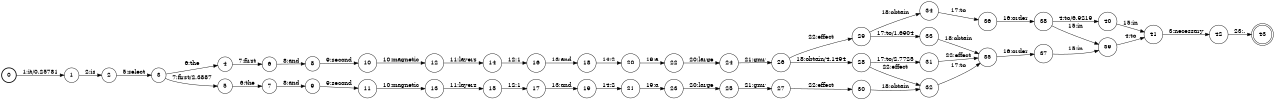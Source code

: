 digraph FST {
rankdir = LR;
size = "8.5,11";
label = "";
center = 1;
orientation = Portrait;
ranksep = "0.4";
nodesep = "0.25";
0 [label = "0", shape = circle, style = bold, fontsize = 14]
	0 -> 1 [label = "1:it/0.25781", fontsize = 14];
1 [label = "1", shape = circle, style = solid, fontsize = 14]
	1 -> 2 [label = "2:is", fontsize = 14];
2 [label = "2", shape = circle, style = solid, fontsize = 14]
	2 -> 3 [label = "5:select", fontsize = 14];
3 [label = "3", shape = circle, style = solid, fontsize = 14]
	3 -> 4 [label = "6:the", fontsize = 14];
	3 -> 5 [label = "7:first/2.3887", fontsize = 14];
4 [label = "4", shape = circle, style = solid, fontsize = 14]
	4 -> 6 [label = "7:first", fontsize = 14];
5 [label = "5", shape = circle, style = solid, fontsize = 14]
	5 -> 7 [label = "6:the", fontsize = 14];
6 [label = "6", shape = circle, style = solid, fontsize = 14]
	6 -> 8 [label = "8:and", fontsize = 14];
7 [label = "7", shape = circle, style = solid, fontsize = 14]
	7 -> 9 [label = "8:and", fontsize = 14];
8 [label = "8", shape = circle, style = solid, fontsize = 14]
	8 -> 10 [label = "9:second", fontsize = 14];
9 [label = "9", shape = circle, style = solid, fontsize = 14]
	9 -> 11 [label = "9:second", fontsize = 14];
10 [label = "10", shape = circle, style = solid, fontsize = 14]
	10 -> 12 [label = "10:magnetic", fontsize = 14];
11 [label = "11", shape = circle, style = solid, fontsize = 14]
	11 -> 13 [label = "10:magnetic", fontsize = 14];
12 [label = "12", shape = circle, style = solid, fontsize = 14]
	12 -> 14 [label = "11:layers", fontsize = 14];
13 [label = "13", shape = circle, style = solid, fontsize = 14]
	13 -> 15 [label = "11:layers", fontsize = 14];
14 [label = "14", shape = circle, style = solid, fontsize = 14]
	14 -> 16 [label = "12:1", fontsize = 14];
15 [label = "15", shape = circle, style = solid, fontsize = 14]
	15 -> 17 [label = "12:1", fontsize = 14];
16 [label = "16", shape = circle, style = solid, fontsize = 14]
	16 -> 18 [label = "13:and", fontsize = 14];
17 [label = "17", shape = circle, style = solid, fontsize = 14]
	17 -> 19 [label = "13:and", fontsize = 14];
18 [label = "18", shape = circle, style = solid, fontsize = 14]
	18 -> 20 [label = "14:2", fontsize = 14];
19 [label = "19", shape = circle, style = solid, fontsize = 14]
	19 -> 21 [label = "14:2", fontsize = 14];
20 [label = "20", shape = circle, style = solid, fontsize = 14]
	20 -> 22 [label = "19:a", fontsize = 14];
21 [label = "21", shape = circle, style = solid, fontsize = 14]
	21 -> 23 [label = "19:a", fontsize = 14];
22 [label = "22", shape = circle, style = solid, fontsize = 14]
	22 -> 24 [label = "20:large", fontsize = 14];
23 [label = "23", shape = circle, style = solid, fontsize = 14]
	23 -> 25 [label = "20:large", fontsize = 14];
24 [label = "24", shape = circle, style = solid, fontsize = 14]
	24 -> 26 [label = "21:gmr", fontsize = 14];
25 [label = "25", shape = circle, style = solid, fontsize = 14]
	25 -> 27 [label = "21:gmr", fontsize = 14];
26 [label = "26", shape = circle, style = solid, fontsize = 14]
	26 -> 28 [label = "18:obtain/4.1494", fontsize = 14];
	26 -> 29 [label = "22:effect", fontsize = 14];
27 [label = "27", shape = circle, style = solid, fontsize = 14]
	27 -> 30 [label = "22:effect", fontsize = 14];
28 [label = "28", shape = circle, style = solid, fontsize = 14]
	28 -> 31 [label = "17:to/2.7725", fontsize = 14];
	28 -> 32 [label = "22:effect", fontsize = 14];
29 [label = "29", shape = circle, style = solid, fontsize = 14]
	29 -> 33 [label = "17:to/1.6904", fontsize = 14];
	29 -> 34 [label = "18:obtain", fontsize = 14];
30 [label = "30", shape = circle, style = solid, fontsize = 14]
	30 -> 32 [label = "18:obtain", fontsize = 14];
31 [label = "31", shape = circle, style = solid, fontsize = 14]
	31 -> 35 [label = "22:effect", fontsize = 14];
32 [label = "32", shape = circle, style = solid, fontsize = 14]
	32 -> 35 [label = "17:to", fontsize = 14];
33 [label = "33", shape = circle, style = solid, fontsize = 14]
	33 -> 35 [label = "18:obtain", fontsize = 14];
34 [label = "34", shape = circle, style = solid, fontsize = 14]
	34 -> 36 [label = "17:to", fontsize = 14];
35 [label = "35", shape = circle, style = solid, fontsize = 14]
	35 -> 37 [label = "16:order", fontsize = 14];
36 [label = "36", shape = circle, style = solid, fontsize = 14]
	36 -> 38 [label = "16:order", fontsize = 14];
37 [label = "37", shape = circle, style = solid, fontsize = 14]
	37 -> 39 [label = "15:in", fontsize = 14];
38 [label = "38", shape = circle, style = solid, fontsize = 14]
	38 -> 39 [label = "15:in", fontsize = 14];
	38 -> 40 [label = "4:to/6.9219", fontsize = 14];
39 [label = "39", shape = circle, style = solid, fontsize = 14]
	39 -> 41 [label = "4:to", fontsize = 14];
40 [label = "40", shape = circle, style = solid, fontsize = 14]
	40 -> 41 [label = "15:in", fontsize = 14];
41 [label = "41", shape = circle, style = solid, fontsize = 14]
	41 -> 42 [label = "3:necessary", fontsize = 14];
42 [label = "42", shape = circle, style = solid, fontsize = 14]
	42 -> 43 [label = "23:.", fontsize = 14];
43 [label = "43", shape = doublecircle, style = solid, fontsize = 14]
}

